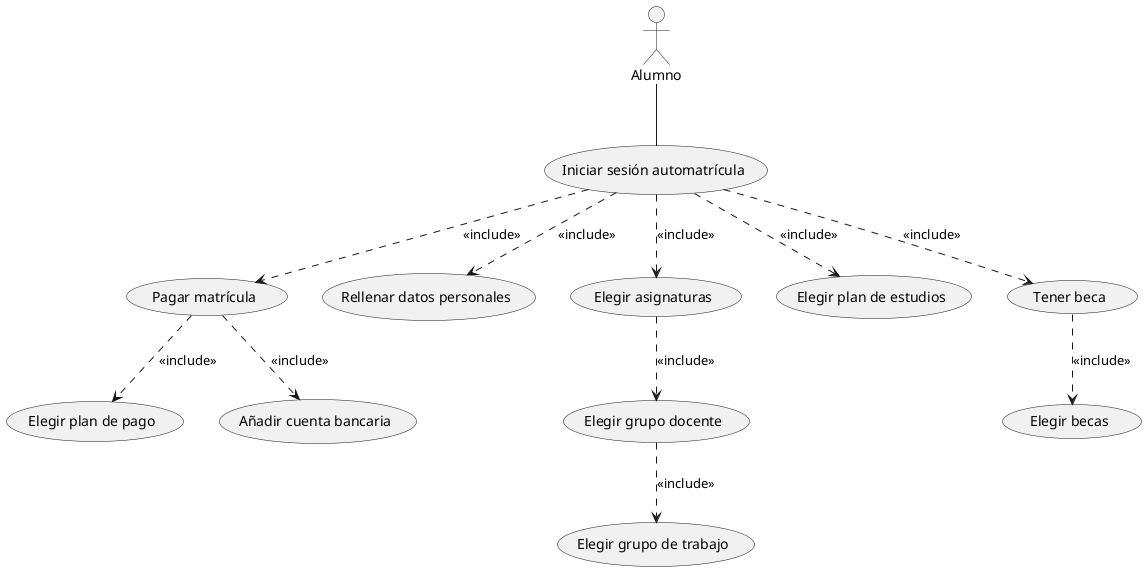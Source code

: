 
@startuml

actor Alumno as al
usecase PM as "Pagar matrícula"
usecase EB as "Elegir becas"
usecase RP as "Rellenar datos personales"
usecase ED as "Elegir grupo docente"
usecase ET as "Elegir grupo de trabajo"
usecase EA as "Elegir asignaturas"
usecase IS as "Iniciar sesión automatrícula"
usecase EP as "Elegir plan de estudios"
usecase TB as "Tener beca"
al -- IS
IS ..> EP#line.dashed;text:black : <<include>>
IS ..> RP#line.dashed;text:black : <<include>>
IS ..> EA#line.dashed;text:black : <<include>>
IS ..> TB#line.dashed;text:black : <<include>>
IS ..> PM#line.dashed;text:black : <<include>>
PM ..> (Elegir plan de pago)#line.dashed;text:black : <<include>>
PM ..> (Añadir cuenta bancaria)#line.dashed;text:black : <<include>>
TB ..> EB#line.dashed;text:black : <<include>>
EA ..> ED#line.dashed;text:black : <<include>>
ED ..> ET#line.dashed;text:black : <<include>>

@enduml